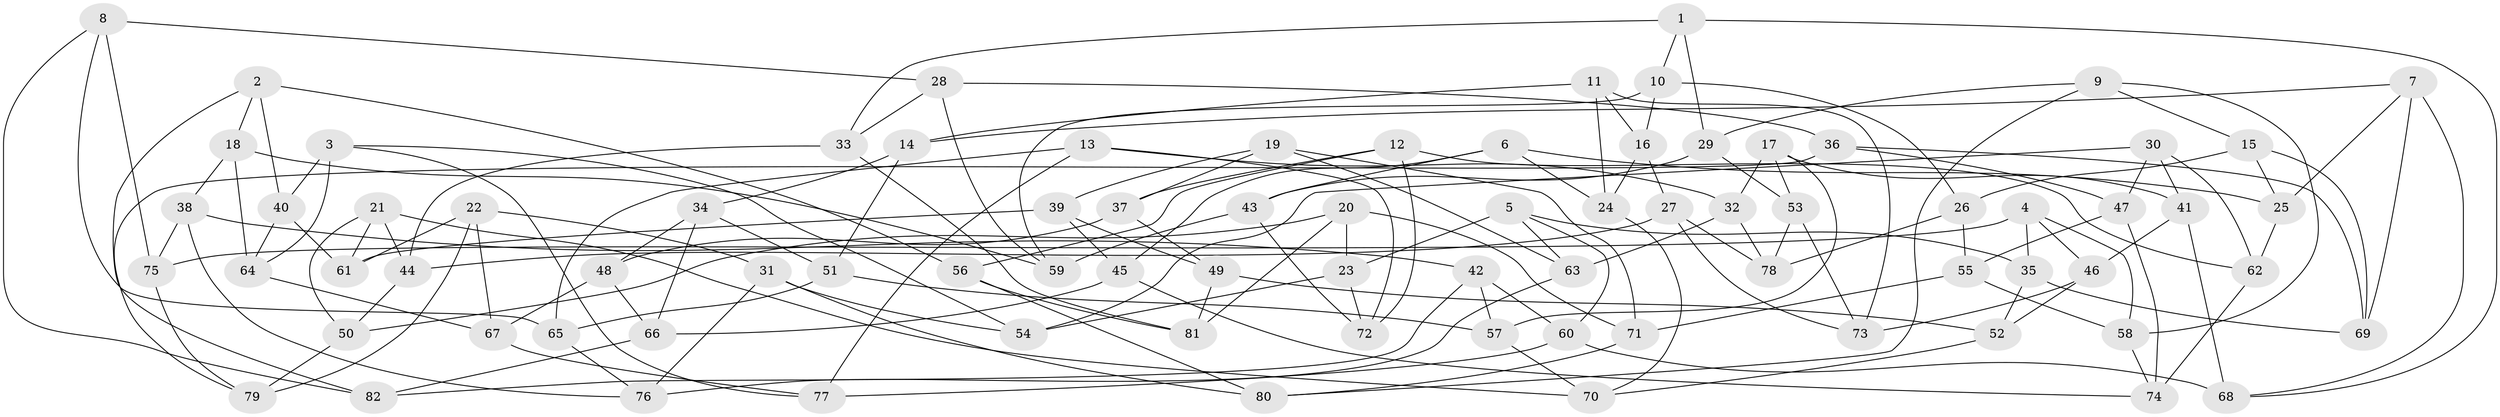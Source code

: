 // Generated by graph-tools (version 1.1) at 2025/50/03/09/25 03:50:52]
// undirected, 82 vertices, 164 edges
graph export_dot {
graph [start="1"]
  node [color=gray90,style=filled];
  1;
  2;
  3;
  4;
  5;
  6;
  7;
  8;
  9;
  10;
  11;
  12;
  13;
  14;
  15;
  16;
  17;
  18;
  19;
  20;
  21;
  22;
  23;
  24;
  25;
  26;
  27;
  28;
  29;
  30;
  31;
  32;
  33;
  34;
  35;
  36;
  37;
  38;
  39;
  40;
  41;
  42;
  43;
  44;
  45;
  46;
  47;
  48;
  49;
  50;
  51;
  52;
  53;
  54;
  55;
  56;
  57;
  58;
  59;
  60;
  61;
  62;
  63;
  64;
  65;
  66;
  67;
  68;
  69;
  70;
  71;
  72;
  73;
  74;
  75;
  76;
  77;
  78;
  79;
  80;
  81;
  82;
  1 -- 33;
  1 -- 68;
  1 -- 10;
  1 -- 29;
  2 -- 40;
  2 -- 82;
  2 -- 18;
  2 -- 56;
  3 -- 54;
  3 -- 40;
  3 -- 64;
  3 -- 77;
  4 -- 35;
  4 -- 58;
  4 -- 75;
  4 -- 46;
  5 -- 63;
  5 -- 23;
  5 -- 60;
  5 -- 35;
  6 -- 24;
  6 -- 25;
  6 -- 43;
  6 -- 45;
  7 -- 69;
  7 -- 68;
  7 -- 14;
  7 -- 25;
  8 -- 75;
  8 -- 82;
  8 -- 65;
  8 -- 28;
  9 -- 58;
  9 -- 80;
  9 -- 29;
  9 -- 15;
  10 -- 16;
  10 -- 26;
  10 -- 59;
  11 -- 16;
  11 -- 24;
  11 -- 14;
  11 -- 73;
  12 -- 37;
  12 -- 62;
  12 -- 56;
  12 -- 72;
  13 -- 77;
  13 -- 72;
  13 -- 65;
  13 -- 32;
  14 -- 34;
  14 -- 51;
  15 -- 25;
  15 -- 26;
  15 -- 69;
  16 -- 27;
  16 -- 24;
  17 -- 53;
  17 -- 41;
  17 -- 57;
  17 -- 32;
  18 -- 38;
  18 -- 59;
  18 -- 64;
  19 -- 71;
  19 -- 63;
  19 -- 37;
  19 -- 39;
  20 -- 71;
  20 -- 50;
  20 -- 23;
  20 -- 81;
  21 -- 61;
  21 -- 70;
  21 -- 44;
  21 -- 50;
  22 -- 61;
  22 -- 31;
  22 -- 67;
  22 -- 79;
  23 -- 72;
  23 -- 54;
  24 -- 70;
  25 -- 62;
  26 -- 55;
  26 -- 78;
  27 -- 73;
  27 -- 78;
  27 -- 44;
  28 -- 36;
  28 -- 33;
  28 -- 59;
  29 -- 43;
  29 -- 53;
  30 -- 62;
  30 -- 47;
  30 -- 54;
  30 -- 41;
  31 -- 80;
  31 -- 54;
  31 -- 76;
  32 -- 63;
  32 -- 78;
  33 -- 44;
  33 -- 81;
  34 -- 66;
  34 -- 51;
  34 -- 48;
  35 -- 69;
  35 -- 52;
  36 -- 79;
  36 -- 47;
  36 -- 69;
  37 -- 49;
  37 -- 48;
  38 -- 75;
  38 -- 42;
  38 -- 76;
  39 -- 61;
  39 -- 45;
  39 -- 49;
  40 -- 61;
  40 -- 64;
  41 -- 68;
  41 -- 46;
  42 -- 60;
  42 -- 82;
  42 -- 57;
  43 -- 59;
  43 -- 72;
  44 -- 50;
  45 -- 66;
  45 -- 74;
  46 -- 73;
  46 -- 52;
  47 -- 55;
  47 -- 74;
  48 -- 67;
  48 -- 66;
  49 -- 81;
  49 -- 52;
  50 -- 79;
  51 -- 65;
  51 -- 57;
  52 -- 70;
  53 -- 78;
  53 -- 73;
  55 -- 71;
  55 -- 58;
  56 -- 81;
  56 -- 80;
  57 -- 70;
  58 -- 74;
  60 -- 68;
  60 -- 77;
  62 -- 74;
  63 -- 76;
  64 -- 67;
  65 -- 76;
  66 -- 82;
  67 -- 77;
  71 -- 80;
  75 -- 79;
}
